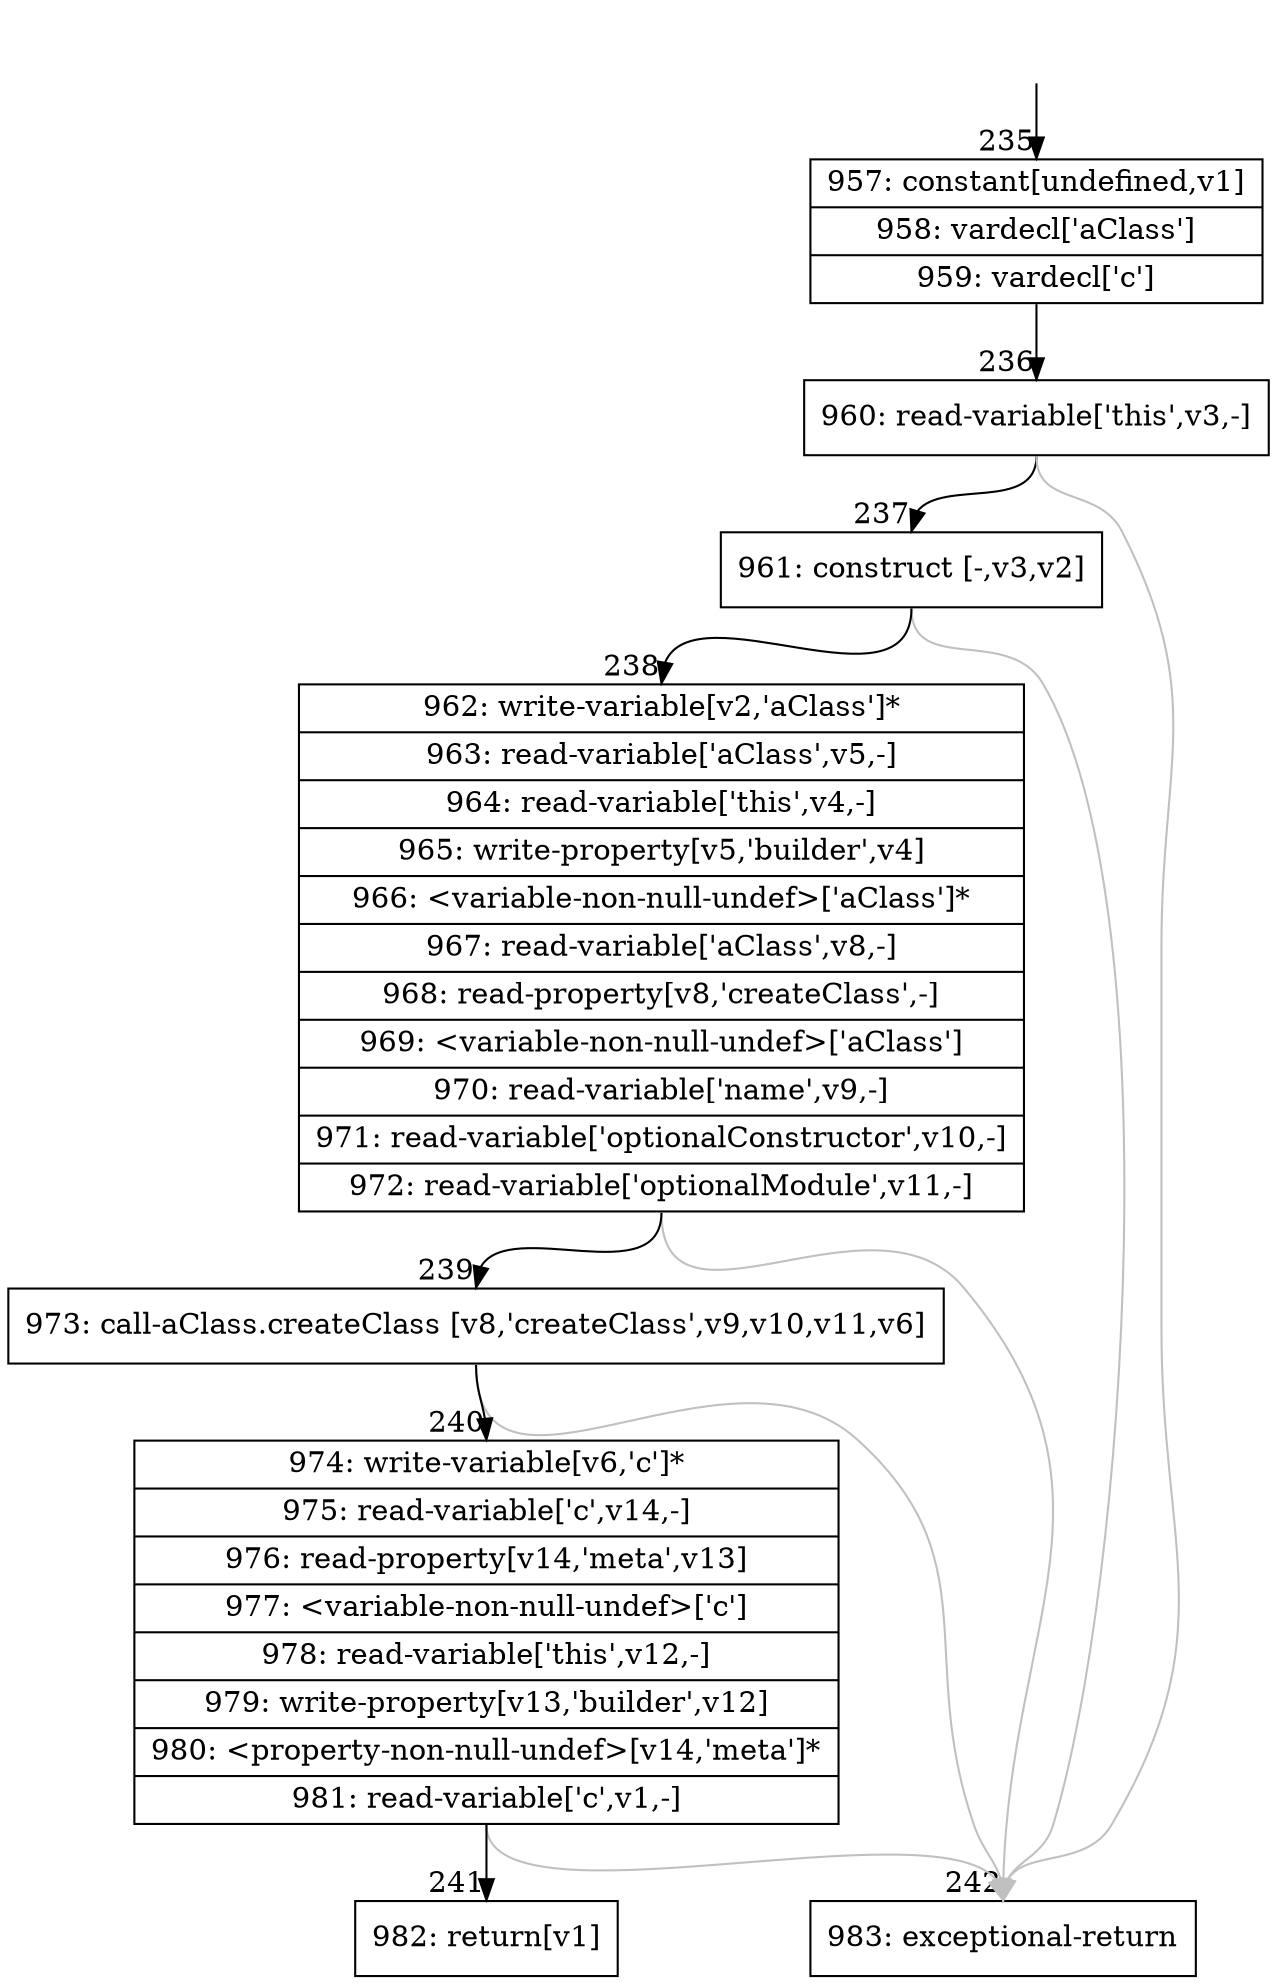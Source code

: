 digraph {
rankdir="TD"
BB_entry27[shape=none,label=""];
BB_entry27 -> BB235 [tailport=s, headport=n, headlabel="    235"]
BB235 [shape=record label="{957: constant[undefined,v1]|958: vardecl['aClass']|959: vardecl['c']}" ] 
BB235 -> BB236 [tailport=s, headport=n, headlabel="      236"]
BB236 [shape=record label="{960: read-variable['this',v3,-]}" ] 
BB236 -> BB237 [tailport=s, headport=n, headlabel="      237"]
BB236 -> BB242 [tailport=s, headport=n, color=gray, headlabel="      242"]
BB237 [shape=record label="{961: construct [-,v3,v2]}" ] 
BB237 -> BB238 [tailport=s, headport=n, headlabel="      238"]
BB237 -> BB242 [tailport=s, headport=n, color=gray]
BB238 [shape=record label="{962: write-variable[v2,'aClass']*|963: read-variable['aClass',v5,-]|964: read-variable['this',v4,-]|965: write-property[v5,'builder',v4]|966: \<variable-non-null-undef\>['aClass']*|967: read-variable['aClass',v8,-]|968: read-property[v8,'createClass',-]|969: \<variable-non-null-undef\>['aClass']|970: read-variable['name',v9,-]|971: read-variable['optionalConstructor',v10,-]|972: read-variable['optionalModule',v11,-]}" ] 
BB238 -> BB239 [tailport=s, headport=n, headlabel="      239"]
BB238 -> BB242 [tailport=s, headport=n, color=gray]
BB239 [shape=record label="{973: call-aClass.createClass [v8,'createClass',v9,v10,v11,v6]}" ] 
BB239 -> BB240 [tailport=s, headport=n, headlabel="      240"]
BB239 -> BB242 [tailport=s, headport=n, color=gray]
BB240 [shape=record label="{974: write-variable[v6,'c']*|975: read-variable['c',v14,-]|976: read-property[v14,'meta',v13]|977: \<variable-non-null-undef\>['c']|978: read-variable['this',v12,-]|979: write-property[v13,'builder',v12]|980: \<property-non-null-undef\>[v14,'meta']*|981: read-variable['c',v1,-]}" ] 
BB240 -> BB241 [tailport=s, headport=n, headlabel="      241"]
BB240 -> BB242 [tailport=s, headport=n, color=gray]
BB241 [shape=record label="{982: return[v1]}" ] 
BB242 [shape=record label="{983: exceptional-return}" ] 
//#$~ 218
}
